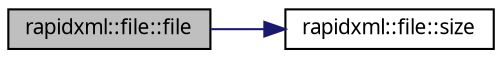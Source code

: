 digraph "rapidxml::file::file"
{
 // INTERACTIVE_SVG=YES
  edge [fontname="Verdana",fontsize="10",labelfontname="Verdana",labelfontsize="10"];
  node [fontname="Verdana",fontsize="10",shape=record];
  rankdir="LR";
  Node1 [label="rapidxml::file::file",height=0.2,width=0.4,color="black", fillcolor="grey75", style="filled", fontcolor="black"];
  Node1 -> Node2 [color="midnightblue",fontsize="10",style="solid",fontname="Verdana"];
  Node2 [label="rapidxml::file::size",height=0.2,width=0.4,color="black", fillcolor="white", style="filled",URL="$a00088.html#a20191d167c6e00a88a44ca9a3a54e1c5"];
}
